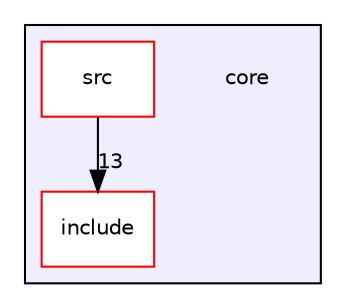 digraph "core" {
  compound=true
  node [ fontsize="10", fontname="Helvetica"];
  edge [ labelfontsize="10", labelfontname="Helvetica"];
  subgraph clusterdir_4270bfced15e0e73154b13468c7c9ad9 {
    graph [ bgcolor="#eeeeff", pencolor="black", label="" URL="dir_4270bfced15e0e73154b13468c7c9ad9.html"];
    dir_4270bfced15e0e73154b13468c7c9ad9 [shape=plaintext label="core"];
    dir_24d671cfcbc5d5238a6bd565a49d198f [shape=box label="include" color="red" fillcolor="white" style="filled" URL="dir_24d671cfcbc5d5238a6bd565a49d198f.html"];
    dir_90fd98a0ba30abf7a6068a44995d2d6b [shape=box label="src" color="red" fillcolor="white" style="filled" URL="dir_90fd98a0ba30abf7a6068a44995d2d6b.html"];
  }
  dir_90fd98a0ba30abf7a6068a44995d2d6b->dir_24d671cfcbc5d5238a6bd565a49d198f [headlabel="13", labeldistance=1.5 headhref="dir_000006_000001.html"];
}
